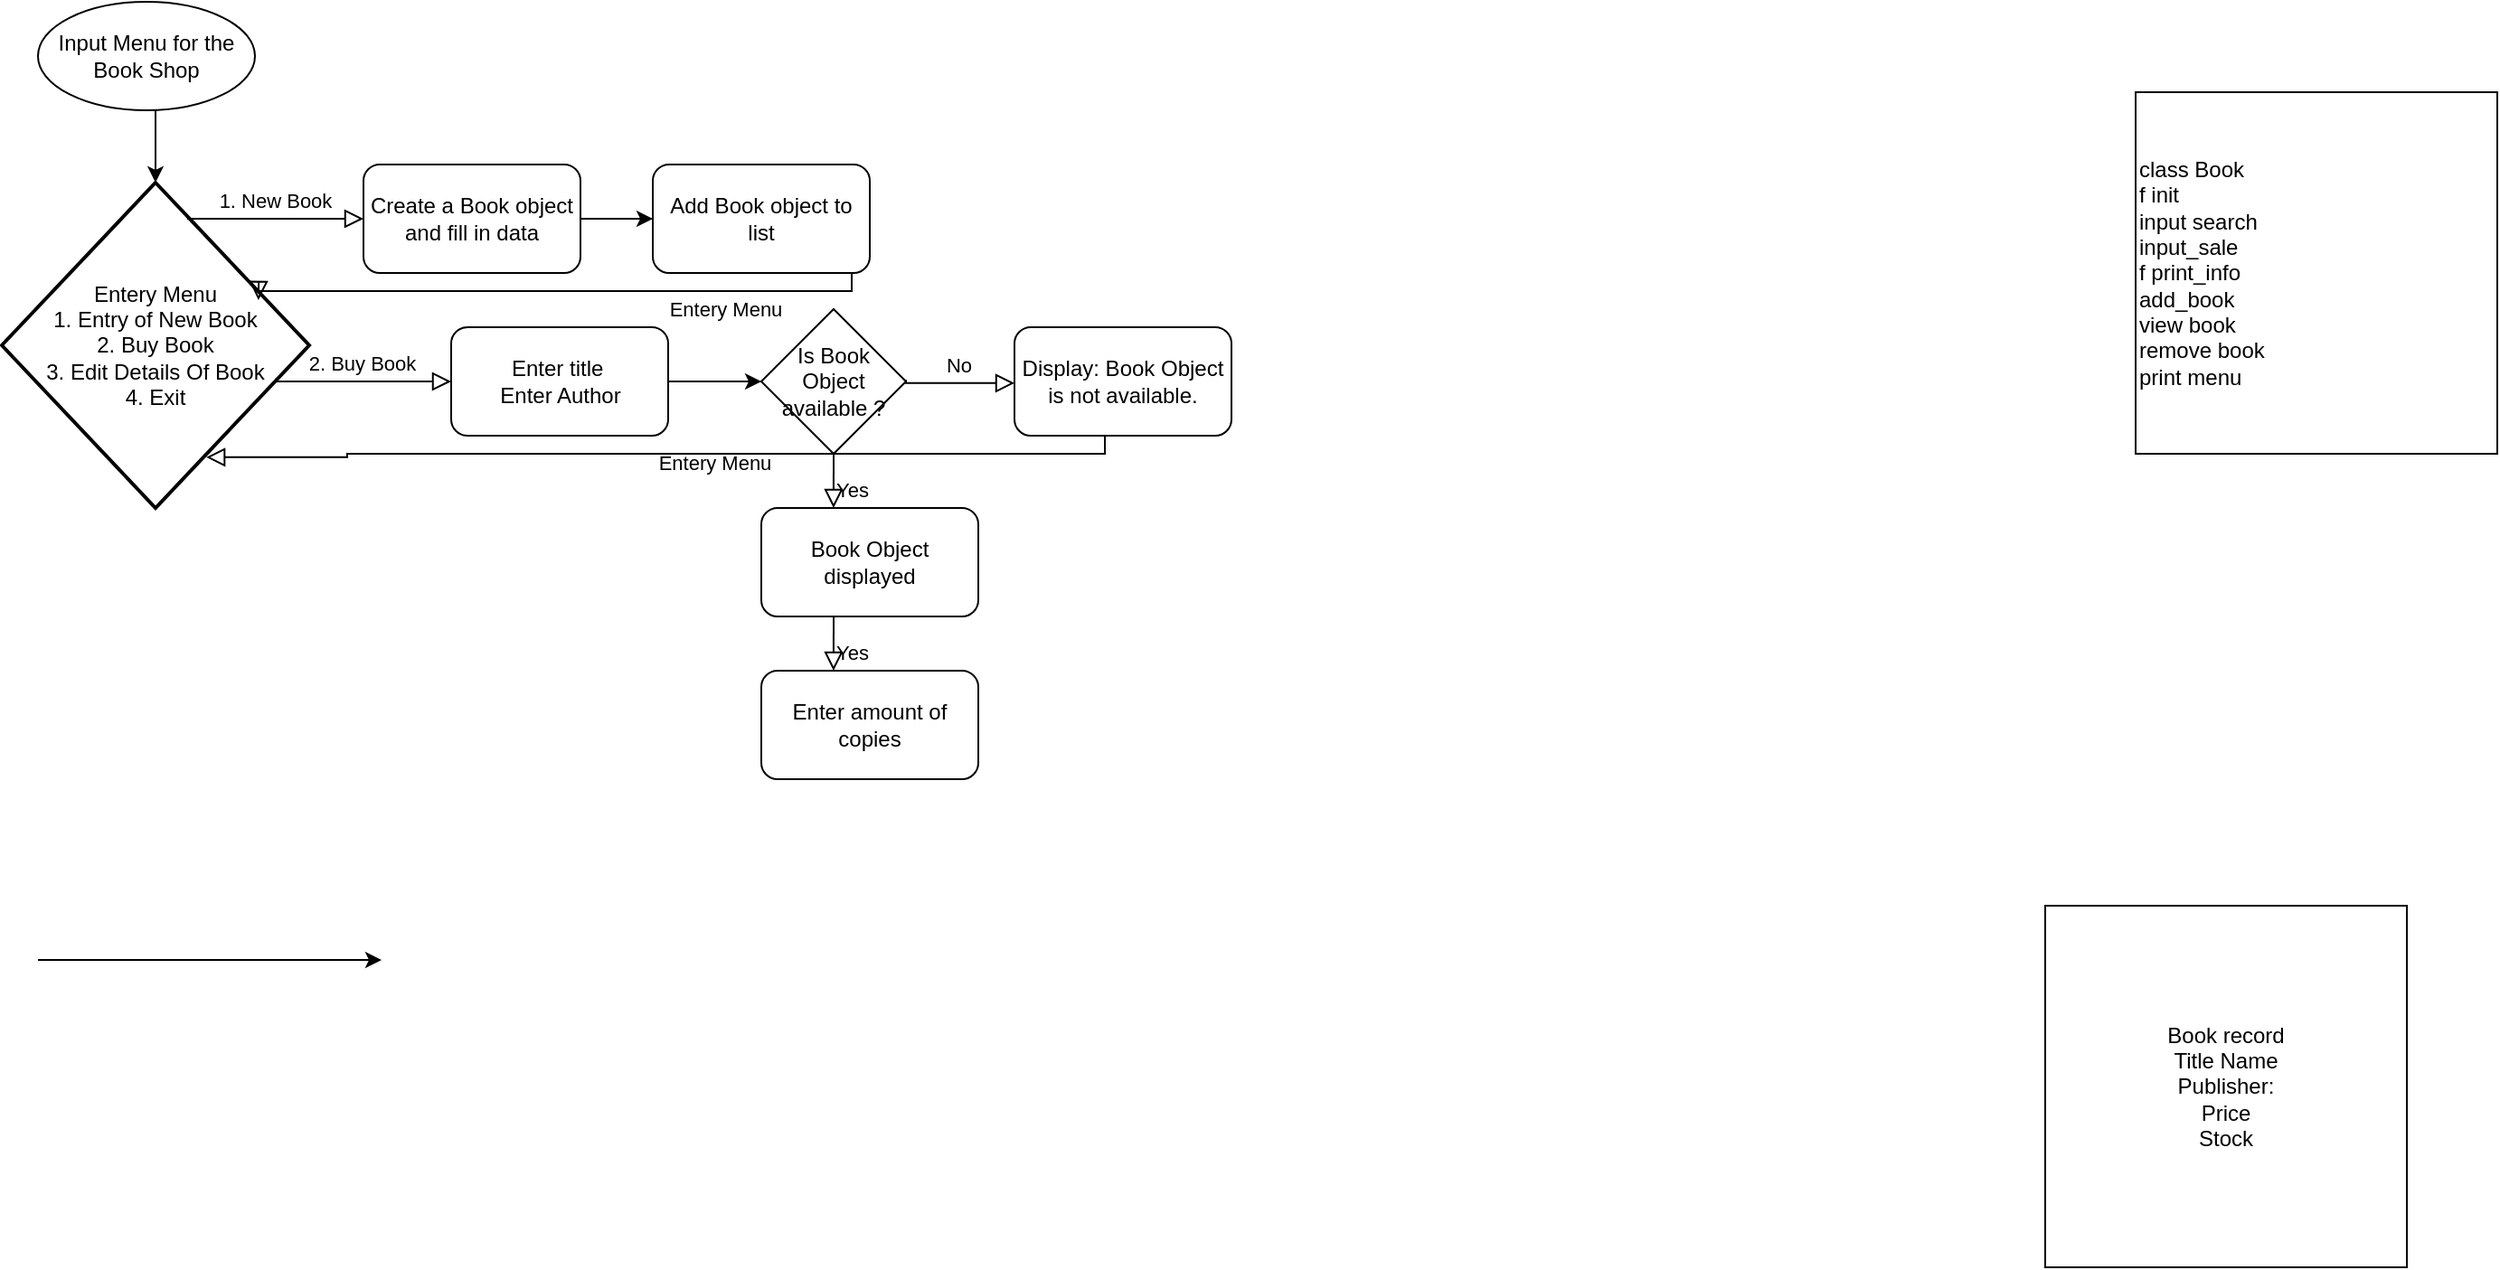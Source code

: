 <mxfile version="17.4.2" type="device"><diagram id="C5RBs43oDa-KdzZeNtuy" name="Page-1"><mxGraphModel dx="2182" dy="878" grid="1" gridSize="10" guides="1" tooltips="1" connect="1" arrows="1" fold="1" page="1" pageScale="1" pageWidth="827" pageHeight="1169" math="0" shadow="0"><root><mxCell id="WIyWlLk6GJQsqaUBKTNV-0"/><mxCell id="WIyWlLk6GJQsqaUBKTNV-1" parent="WIyWlLk6GJQsqaUBKTNV-0"/><mxCell id="WIyWlLk6GJQsqaUBKTNV-2" value="" style="rounded=0;html=1;jettySize=auto;orthogonalLoop=1;fontSize=11;endArrow=block;endFill=0;endSize=8;strokeWidth=1;shadow=0;labelBackgroundColor=none;edgeStyle=orthogonalEdgeStyle;" parent="WIyWlLk6GJQsqaUBKTNV-1" source="WIyWlLk6GJQsqaUBKTNV-3" edge="1"><mxGeometry relative="1" as="geometry"><mxPoint x="220" y="460" as="targetPoint"/></mxGeometry></mxCell><mxCell id="lkY8t2yFGd0EPMabyoX2-0" value="class Book&lt;br&gt;f init&lt;br&gt;input search&lt;br&gt;input_sale&lt;br&gt;f print_info&lt;br&gt;add_book&lt;br&gt;view book&lt;br&gt;remove book&lt;br&gt;print menu" style="whiteSpace=wrap;html=1;aspect=fixed;align=left;" parent="WIyWlLk6GJQsqaUBKTNV-1" vertex="1"><mxGeometry x="520" y="120" width="200" height="200" as="geometry"/></mxCell><mxCell id="lkY8t2yFGd0EPMabyoX2-1" value="Book record&lt;br&gt;Title Name&lt;br&gt;Publisher:&lt;br&gt;Price&lt;br&gt;Stock" style="whiteSpace=wrap;html=1;aspect=fixed;" parent="WIyWlLk6GJQsqaUBKTNV-1" vertex="1"><mxGeometry x="470" y="570" width="200" height="200" as="geometry"/></mxCell><mxCell id="lkY8t2yFGd0EPMabyoX2-15" value="Input Menu for the Book Shop" style="ellipse;whiteSpace=wrap;html=1;rounded=1;glass=0;strokeWidth=1;shadow=0;" parent="WIyWlLk6GJQsqaUBKTNV-1" vertex="1"><mxGeometry x="-640" y="70" width="120" height="60" as="geometry"/></mxCell><mxCell id="lkY8t2yFGd0EPMabyoX2-18" value="Entery Menu&lt;br&gt;1. Entry of New Book&lt;br&gt;2. Buy Book&lt;br&gt;3. Edit Details Of Book&lt;br&gt;4. Exit" style="strokeWidth=2;html=1;shape=mxgraph.flowchart.decision;whiteSpace=wrap;" parent="WIyWlLk6GJQsqaUBKTNV-1" vertex="1"><mxGeometry x="-660" y="170" width="170" height="180" as="geometry"/></mxCell><mxCell id="lkY8t2yFGd0EPMabyoX2-20" value="" style="endArrow=classic;html=1;rounded=0;entryX=0.5;entryY=0;entryDx=0;entryDy=0;entryPerimeter=0;" parent="WIyWlLk6GJQsqaUBKTNV-1" target="lkY8t2yFGd0EPMabyoX2-18" edge="1"><mxGeometry width="50" height="50" relative="1" as="geometry"><mxPoint x="-575" y="130" as="sourcePoint"/><mxPoint x="-200" y="230" as="targetPoint"/><Array as="points"/></mxGeometry></mxCell><mxCell id="lkY8t2yFGd0EPMabyoX2-21" value="" style="endArrow=classic;html=1;rounded=0;" parent="WIyWlLk6GJQsqaUBKTNV-1" edge="1"><mxGeometry width="50" height="50" relative="1" as="geometry"><mxPoint x="-640" y="600" as="sourcePoint"/><mxPoint x="-450" y="600" as="targetPoint"/></mxGeometry></mxCell><mxCell id="lkY8t2yFGd0EPMabyoX2-22" value="1. New Book" style="edgeStyle=orthogonalEdgeStyle;rounded=0;html=1;jettySize=auto;orthogonalLoop=1;fontSize=11;endArrow=block;endFill=0;endSize=8;strokeWidth=1;shadow=0;labelBackgroundColor=none;exitX=0.606;exitY=0.102;exitDx=0;exitDy=0;exitPerimeter=0;" parent="WIyWlLk6GJQsqaUBKTNV-1" source="lkY8t2yFGd0EPMabyoX2-18" edge="1"><mxGeometry y="10" relative="1" as="geometry"><mxPoint as="offset"/><mxPoint x="-550" y="190" as="sourcePoint"/><mxPoint x="-460" y="190" as="targetPoint"/><Array as="points"><mxPoint x="-557" y="190"/></Array></mxGeometry></mxCell><mxCell id="lkY8t2yFGd0EPMabyoX2-23" value="Is Book Object available ?" style="rhombus;whiteSpace=wrap;html=1;" parent="WIyWlLk6GJQsqaUBKTNV-1" vertex="1"><mxGeometry x="-240" y="240" width="80" height="80" as="geometry"/></mxCell><mxCell id="cJJGKEopliPRPHrYn0Ov-0" value="Create a Book object and fill in data" style="rounded=1;whiteSpace=wrap;html=1;" parent="WIyWlLk6GJQsqaUBKTNV-1" vertex="1"><mxGeometry x="-460" y="160" width="120" height="60" as="geometry"/></mxCell><mxCell id="cJJGKEopliPRPHrYn0Ov-2" value="Entery Menu" style="edgeStyle=orthogonalEdgeStyle;rounded=0;html=1;jettySize=auto;orthogonalLoop=1;fontSize=11;endArrow=block;endFill=0;endSize=8;strokeWidth=1;shadow=0;labelBackgroundColor=none;exitX=1;exitY=0.5;exitDx=0;exitDy=0;entryX=0.835;entryY=0.361;entryDx=0;entryDy=0;entryPerimeter=0;" parent="WIyWlLk6GJQsqaUBKTNV-1" source="cJJGKEopliPRPHrYn0Ov-0" target="lkY8t2yFGd0EPMabyoX2-18" edge="1"><mxGeometry x="-0.006" y="10" relative="1" as="geometry"><mxPoint as="offset"/><mxPoint x="-450" y="200" as="sourcePoint"/><mxPoint x="-546.98" y="198.36" as="targetPoint"/><Array as="points"><mxPoint x="-190" y="190"/><mxPoint x="-190" y="230"/><mxPoint x="-518" y="230"/></Array></mxGeometry></mxCell><mxCell id="cJJGKEopliPRPHrYn0Ov-3" value="2. Buy Book" style="edgeStyle=orthogonalEdgeStyle;rounded=0;html=1;jettySize=auto;orthogonalLoop=1;fontSize=11;endArrow=block;endFill=0;endSize=8;strokeWidth=1;shadow=0;labelBackgroundColor=none;exitX=0.606;exitY=0.102;exitDx=0;exitDy=0;exitPerimeter=0;" parent="WIyWlLk6GJQsqaUBKTNV-1" edge="1"><mxGeometry y="10" relative="1" as="geometry"><mxPoint as="offset"/><mxPoint x="-508.48" y="278.36" as="sourcePoint"/><mxPoint x="-411.5" y="280" as="targetPoint"/><Array as="points"><mxPoint x="-508.5" y="280"/></Array></mxGeometry></mxCell><mxCell id="cJJGKEopliPRPHrYn0Ov-4" value="Enter title&amp;nbsp;&lt;br&gt;Enter Author" style="rounded=1;whiteSpace=wrap;html=1;" parent="WIyWlLk6GJQsqaUBKTNV-1" vertex="1"><mxGeometry x="-411.5" y="250" width="120" height="60" as="geometry"/></mxCell><mxCell id="cJJGKEopliPRPHrYn0Ov-5" value="Entery Menu" style="edgeStyle=orthogonalEdgeStyle;rounded=0;html=1;jettySize=auto;orthogonalLoop=1;fontSize=11;endArrow=block;endFill=0;endSize=8;strokeWidth=1;shadow=0;labelBackgroundColor=none;entryX=0.665;entryY=0.844;entryDx=0;entryDy=0;entryPerimeter=0;" parent="WIyWlLk6GJQsqaUBKTNV-1" target="lkY8t2yFGd0EPMabyoX2-18" edge="1"><mxGeometry x="-0.013" y="5" relative="1" as="geometry"><mxPoint as="offset"/><mxPoint x="-50" y="300" as="sourcePoint"/><mxPoint x="-469.55" y="324.98" as="targetPoint"/><Array as="points"><mxPoint x="-50" y="280"/><mxPoint x="-50" y="320"/><mxPoint x="-469" y="320"/><mxPoint x="-469" y="322"/></Array></mxGeometry></mxCell><mxCell id="cJJGKEopliPRPHrYn0Ov-7" value="Add Book object to list" style="rounded=1;whiteSpace=wrap;html=1;" parent="WIyWlLk6GJQsqaUBKTNV-1" vertex="1"><mxGeometry x="-300" y="160" width="120" height="60" as="geometry"/></mxCell><mxCell id="cJJGKEopliPRPHrYn0Ov-8" value="" style="endArrow=classic;html=1;rounded=0;" parent="WIyWlLk6GJQsqaUBKTNV-1" edge="1"><mxGeometry width="50" height="50" relative="1" as="geometry"><mxPoint x="-340" y="190" as="sourcePoint"/><mxPoint x="-300" y="190" as="targetPoint"/></mxGeometry></mxCell><mxCell id="cJJGKEopliPRPHrYn0Ov-9" value="" style="endArrow=classic;html=1;rounded=0;exitX=1;exitY=0.5;exitDx=0;exitDy=0;" parent="WIyWlLk6GJQsqaUBKTNV-1" source="cJJGKEopliPRPHrYn0Ov-4" edge="1"><mxGeometry width="50" height="50" relative="1" as="geometry"><mxPoint x="-250" y="290" as="sourcePoint"/><mxPoint x="-240" y="280" as="targetPoint"/></mxGeometry></mxCell><mxCell id="cJJGKEopliPRPHrYn0Ov-10" value="No" style="edgeStyle=orthogonalEdgeStyle;rounded=0;html=1;jettySize=auto;orthogonalLoop=1;fontSize=11;endArrow=block;endFill=0;endSize=8;strokeWidth=1;shadow=0;labelBackgroundColor=none;exitX=0.606;exitY=0.102;exitDx=0;exitDy=0;exitPerimeter=0;" parent="WIyWlLk6GJQsqaUBKTNV-1" edge="1"><mxGeometry y="10" relative="1" as="geometry"><mxPoint as="offset"/><mxPoint x="-160" y="279.09" as="sourcePoint"/><mxPoint x="-100" y="280.91" as="targetPoint"/><Array as="points"><mxPoint x="-160" y="281.09"/></Array></mxGeometry></mxCell><mxCell id="cJJGKEopliPRPHrYn0Ov-11" value="Display: Book Object is not available." style="rounded=1;whiteSpace=wrap;html=1;" parent="WIyWlLk6GJQsqaUBKTNV-1" vertex="1"><mxGeometry x="-100" y="250" width="120" height="60" as="geometry"/></mxCell><mxCell id="cJJGKEopliPRPHrYn0Ov-13" value="Yes" style="edgeStyle=orthogonalEdgeStyle;rounded=0;html=1;jettySize=auto;orthogonalLoop=1;fontSize=11;endArrow=block;endFill=0;endSize=8;strokeWidth=1;shadow=0;labelBackgroundColor=none;exitX=0.606;exitY=0.102;exitDx=0;exitDy=0;exitPerimeter=0;entryX=0.333;entryY=0;entryDx=0;entryDy=0;entryPerimeter=0;" parent="WIyWlLk6GJQsqaUBKTNV-1" target="cJJGKEopliPRPHrYn0Ov-14" edge="1"><mxGeometry x="0.332" y="10" relative="1" as="geometry"><mxPoint as="offset"/><mxPoint x="-200" y="320.0" as="sourcePoint"/><mxPoint x="-140" y="321.82" as="targetPoint"/><Array as="points"/></mxGeometry></mxCell><mxCell id="cJJGKEopliPRPHrYn0Ov-14" value="Book Object displayed" style="rounded=1;whiteSpace=wrap;html=1;" parent="WIyWlLk6GJQsqaUBKTNV-1" vertex="1"><mxGeometry x="-240" y="350" width="120" height="60" as="geometry"/></mxCell><mxCell id="cJJGKEopliPRPHrYn0Ov-15" value="Yes" style="edgeStyle=orthogonalEdgeStyle;rounded=0;html=1;jettySize=auto;orthogonalLoop=1;fontSize=11;endArrow=block;endFill=0;endSize=8;strokeWidth=1;shadow=0;labelBackgroundColor=none;exitX=0.606;exitY=0.102;exitDx=0;exitDy=0;exitPerimeter=0;entryX=0.333;entryY=0;entryDx=0;entryDy=0;entryPerimeter=0;" parent="WIyWlLk6GJQsqaUBKTNV-1" target="cJJGKEopliPRPHrYn0Ov-16" edge="1"><mxGeometry x="0.332" y="10" relative="1" as="geometry"><mxPoint as="offset"/><mxPoint x="-200" y="410" as="sourcePoint"/><mxPoint x="-140" y="411.82" as="targetPoint"/><Array as="points"/></mxGeometry></mxCell><mxCell id="cJJGKEopliPRPHrYn0Ov-16" value="Enter amount of copies" style="rounded=1;whiteSpace=wrap;html=1;" parent="WIyWlLk6GJQsqaUBKTNV-1" vertex="1"><mxGeometry x="-240" y="440" width="120" height="60" as="geometry"/></mxCell></root></mxGraphModel></diagram></mxfile>